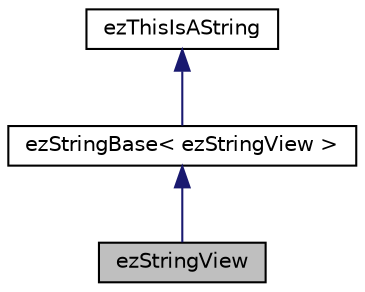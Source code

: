 digraph "ezStringView"
{
 // LATEX_PDF_SIZE
  edge [fontname="Helvetica",fontsize="10",labelfontname="Helvetica",labelfontsize="10"];
  node [fontname="Helvetica",fontsize="10",shape=record];
  Node1 [label="ezStringView",height=0.2,width=0.4,color="black", fillcolor="grey75", style="filled", fontcolor="black",tooltip="ezStringView represent a read-only sub-string of a larger string, as it can store a dedicated string ..."];
  Node2 -> Node1 [dir="back",color="midnightblue",fontsize="10",style="solid",fontname="Helvetica"];
  Node2 [label="ezStringBase\< ezStringView \>",height=0.2,width=0.4,color="black", fillcolor="white", style="filled",URL="$dd/d69/structez_string_base.htm",tooltip=" "];
  Node3 -> Node2 [dir="back",color="midnightblue",fontsize="10",style="solid",fontname="Helvetica"];
  Node3 [label="ezThisIsAString",height=0.2,width=0.4,color="black", fillcolor="white", style="filled",URL="$d8/d9a/structez_this_is_a_string.htm",tooltip="Base class which marks a class as containing string data."];
}
